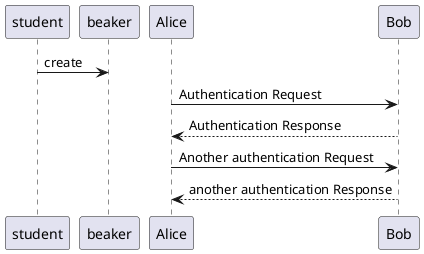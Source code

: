 @startuml
student -> beaker:create

Alice -> Bob: Authentication Request
Bob --> Alice: Authentication Response

Alice -> Bob: Another authentication Request
Alice <-- Bob: another authentication Response
@enduml